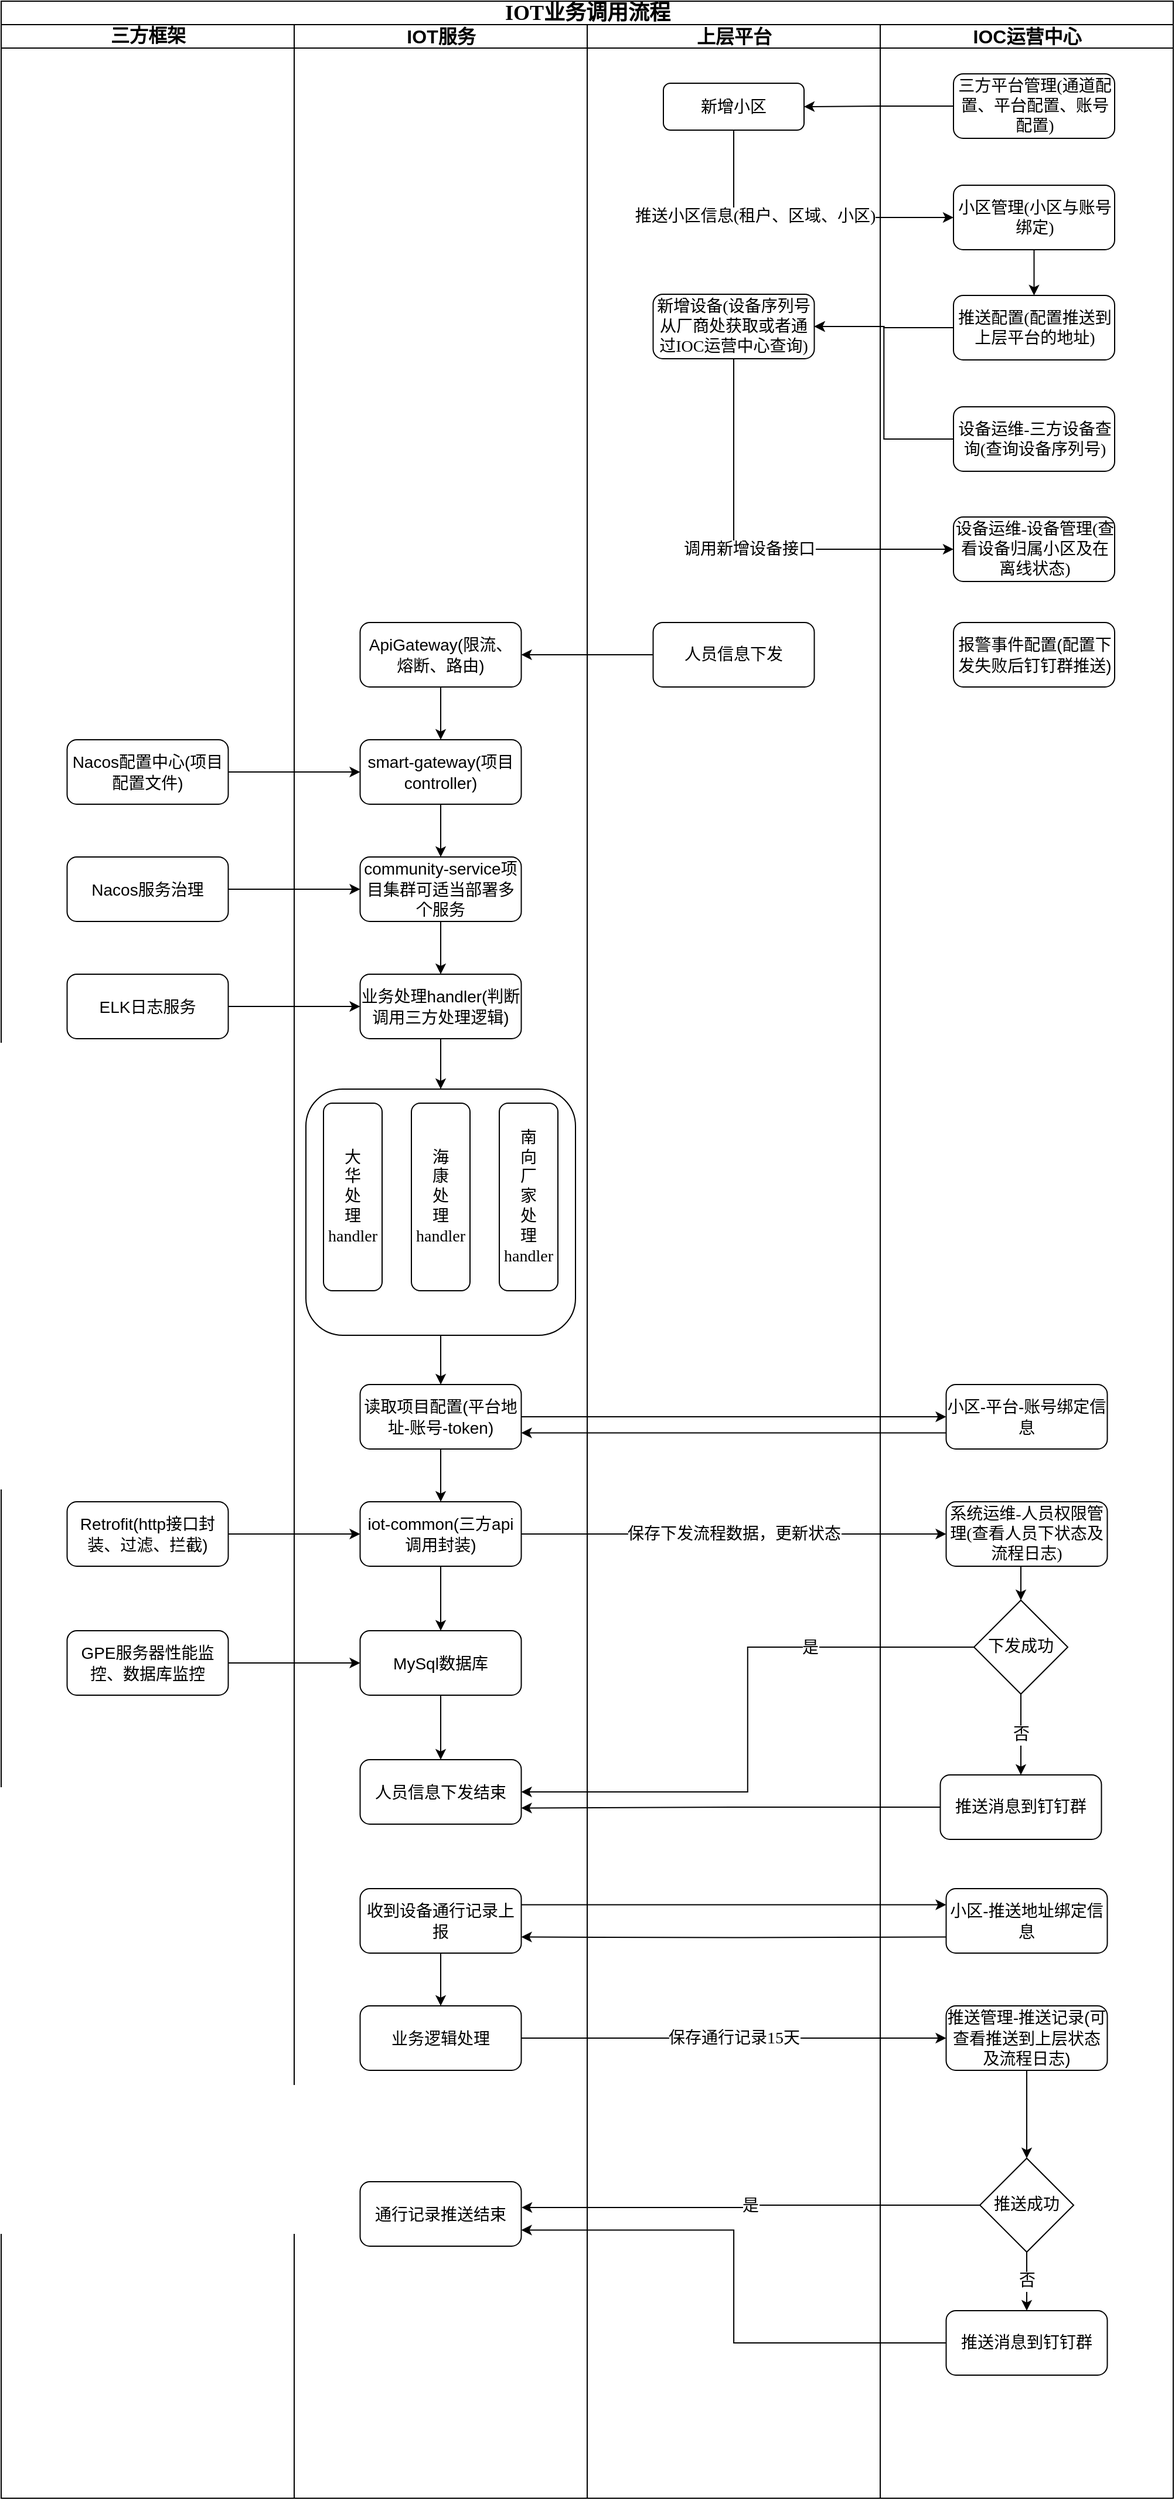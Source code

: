 <mxfile version="14.0.1" type="github">
  <diagram name="Page-1" id="74e2e168-ea6b-b213-b513-2b3c1d86103e">
    <mxGraphModel dx="1422" dy="762" grid="1" gridSize="10" guides="1" tooltips="1" connect="1" arrows="1" fold="1" page="1" pageScale="1" pageWidth="2336" pageHeight="1654" background="#ffffff" math="0" shadow="0">
      <root>
        <mxCell id="0" />
        <mxCell id="1" parent="0" />
        <mxCell id="77e6c97f196da883-1" value="IOT业务调用流程" style="swimlane;html=1;childLayout=stackLayout;startSize=20;rounded=0;shadow=0;labelBackgroundColor=none;strokeWidth=1;fontFamily=Verdana;fontSize=18;align=center;" parent="1" vertex="1">
          <mxGeometry x="700" y="210" width="1000" height="2130" as="geometry" />
        </mxCell>
        <mxCell id="77e6c97f196da883-2" value="&lt;p style=&quot;line-height: 130%; font-size: 16px;&quot;&gt;三方框架&lt;/p&gt;" style="swimlane;html=1;startSize=20;fontSize=16;spacingTop=0;" parent="77e6c97f196da883-1" vertex="1">
          <mxGeometry y="20" width="250" height="2110" as="geometry" />
        </mxCell>
        <mxCell id="bNdfU-L72hwFWAfvd1I2-42" value="&lt;span style=&quot;font-family: &amp;#34;helvetica&amp;#34;&quot;&gt;Nacos服务治理&lt;/span&gt;" style="rounded=1;whiteSpace=wrap;html=1;fontSize=14;glass=0;strokeWidth=1;shadow=0;fontFamily=Georgia;" vertex="1" parent="77e6c97f196da883-2">
          <mxGeometry x="56.25" y="710" width="137.5" height="55" as="geometry" />
        </mxCell>
        <mxCell id="bNdfU-L72hwFWAfvd1I2-44" value="&lt;span style=&quot;font-family: &amp;#34;helvetica&amp;#34;&quot;&gt;Nacos配置中心(项目配置文件)&lt;/span&gt;" style="rounded=1;whiteSpace=wrap;html=1;fontSize=14;glass=0;strokeWidth=1;shadow=0;fontFamily=Georgia;" vertex="1" parent="77e6c97f196da883-2">
          <mxGeometry x="56.25" y="610" width="137.5" height="55" as="geometry" />
        </mxCell>
        <mxCell id="bNdfU-L72hwFWAfvd1I2-54" value="&lt;span style=&quot;font-family: &amp;#34;helvetica&amp;#34;&quot;&gt;ELK日志服务&lt;/span&gt;" style="rounded=1;whiteSpace=wrap;html=1;fontSize=14;glass=0;strokeWidth=1;shadow=0;fontFamily=Georgia;" vertex="1" parent="77e6c97f196da883-2">
          <mxGeometry x="56.25" y="810" width="137.5" height="55" as="geometry" />
        </mxCell>
        <mxCell id="bNdfU-L72hwFWAfvd1I2-76" value="&lt;span style=&quot;font-family: &amp;#34;helvetica&amp;#34;&quot;&gt;Retrofit(http接口封装、过滤、拦截)&lt;/span&gt;" style="rounded=1;whiteSpace=wrap;html=1;fontSize=14;glass=0;strokeWidth=1;shadow=0;fontFamily=Georgia;" vertex="1" parent="77e6c97f196da883-2">
          <mxGeometry x="56.25" y="1260" width="137.5" height="55" as="geometry" />
        </mxCell>
        <mxCell id="bNdfU-L72hwFWAfvd1I2-175" value="&lt;span style=&quot;font-family: &amp;#34;helvetica&amp;#34;&quot;&gt;GPE服务器性能监控、数据库监控&lt;/span&gt;" style="rounded=1;whiteSpace=wrap;html=1;fontSize=14;glass=0;strokeWidth=1;shadow=0;fontFamily=Georgia;" vertex="1" parent="77e6c97f196da883-2">
          <mxGeometry x="56.25" y="1370" width="137.5" height="55" as="geometry" />
        </mxCell>
        <mxCell id="77e6c97f196da883-3" value="IOT服务" style="swimlane;html=1;startSize=20;fontSize=16;" parent="77e6c97f196da883-1" vertex="1">
          <mxGeometry x="250" y="20" width="250" height="2110" as="geometry" />
        </mxCell>
        <mxCell id="bNdfU-L72hwFWAfvd1I2-28" style="edgeStyle=orthogonalEdgeStyle;rounded=0;orthogonalLoop=1;jettySize=auto;html=1;exitX=0.5;exitY=1;exitDx=0;exitDy=0;entryX=0.5;entryY=0;entryDx=0;entryDy=0;fontFamily=Georgia;fontSize=18;" edge="1" parent="77e6c97f196da883-3" source="bNdfU-L72hwFWAfvd1I2-25" target="bNdfU-L72hwFWAfvd1I2-27">
          <mxGeometry relative="1" as="geometry" />
        </mxCell>
        <mxCell id="bNdfU-L72hwFWAfvd1I2-25" value="&lt;span style=&quot;font-family: &amp;#34;helvetica&amp;#34;&quot;&gt;ApiGateway(限流、熔断、路由)&lt;/span&gt;" style="rounded=1;whiteSpace=wrap;html=1;fontSize=14;glass=0;strokeWidth=1;shadow=0;fontFamily=Georgia;" vertex="1" parent="77e6c97f196da883-3">
          <mxGeometry x="56.25" y="510" width="137.5" height="55" as="geometry" />
        </mxCell>
        <mxCell id="bNdfU-L72hwFWAfvd1I2-41" style="edgeStyle=orthogonalEdgeStyle;rounded=0;orthogonalLoop=1;jettySize=auto;html=1;exitX=0.5;exitY=1;exitDx=0;exitDy=0;entryX=0.5;entryY=0;entryDx=0;entryDy=0;fontFamily=Georgia;fontSize=18;" edge="1" parent="77e6c97f196da883-3" source="bNdfU-L72hwFWAfvd1I2-27" target="bNdfU-L72hwFWAfvd1I2-40">
          <mxGeometry relative="1" as="geometry" />
        </mxCell>
        <mxCell id="bNdfU-L72hwFWAfvd1I2-27" value="&lt;span style=&quot;font-family: &amp;#34;helvetica&amp;#34;&quot;&gt;smart-gateway(项目controller)&lt;/span&gt;" style="rounded=1;whiteSpace=wrap;html=1;fontSize=14;glass=0;strokeWidth=1;shadow=0;fontFamily=Georgia;" vertex="1" parent="77e6c97f196da883-3">
          <mxGeometry x="56.25" y="610" width="137.5" height="55" as="geometry" />
        </mxCell>
        <mxCell id="bNdfU-L72hwFWAfvd1I2-53" style="edgeStyle=orthogonalEdgeStyle;rounded=0;orthogonalLoop=1;jettySize=auto;html=1;exitX=0.5;exitY=1;exitDx=0;exitDy=0;entryX=0.5;entryY=0;entryDx=0;entryDy=0;fontFamily=Georgia;fontSize=18;" edge="1" parent="77e6c97f196da883-3" source="bNdfU-L72hwFWAfvd1I2-40" target="bNdfU-L72hwFWAfvd1I2-52">
          <mxGeometry relative="1" as="geometry" />
        </mxCell>
        <mxCell id="bNdfU-L72hwFWAfvd1I2-40" value="&lt;span style=&quot;font-family: &amp;#34;helvetica&amp;#34;&quot;&gt;community-service项目集群可适当部署多个服务&lt;/span&gt;" style="rounded=1;whiteSpace=wrap;html=1;fontSize=14;glass=0;strokeWidth=1;shadow=0;fontFamily=Georgia;" vertex="1" parent="77e6c97f196da883-3">
          <mxGeometry x="56.25" y="710" width="137.5" height="55" as="geometry" />
        </mxCell>
        <mxCell id="bNdfU-L72hwFWAfvd1I2-60" style="edgeStyle=orthogonalEdgeStyle;rounded=0;orthogonalLoop=1;jettySize=auto;html=1;exitX=0.5;exitY=1;exitDx=0;exitDy=0;entryX=0.5;entryY=0;entryDx=0;entryDy=0;fontFamily=Georgia;fontSize=18;" edge="1" parent="77e6c97f196da883-3" source="bNdfU-L72hwFWAfvd1I2-52" target="bNdfU-L72hwFWAfvd1I2-56">
          <mxGeometry relative="1" as="geometry" />
        </mxCell>
        <mxCell id="bNdfU-L72hwFWAfvd1I2-52" value="&lt;span style=&quot;font-family: &amp;#34;helvetica&amp;#34;&quot;&gt;业务处理handler(判断调用三方处理逻辑)&lt;/span&gt;" style="rounded=1;whiteSpace=wrap;html=1;fontSize=14;glass=0;strokeWidth=1;shadow=0;fontFamily=Georgia;" vertex="1" parent="77e6c97f196da883-3">
          <mxGeometry x="56.25" y="810" width="137.5" height="55" as="geometry" />
        </mxCell>
        <mxCell id="bNdfU-L72hwFWAfvd1I2-75" style="edgeStyle=orthogonalEdgeStyle;rounded=0;orthogonalLoop=1;jettySize=auto;html=1;exitX=0.5;exitY=1;exitDx=0;exitDy=0;fontFamily=Georgia;fontSize=18;" edge="1" parent="77e6c97f196da883-3" source="bNdfU-L72hwFWAfvd1I2-56" target="bNdfU-L72hwFWAfvd1I2-74">
          <mxGeometry relative="1" as="geometry" />
        </mxCell>
        <mxCell id="bNdfU-L72hwFWAfvd1I2-56" value="" style="rounded=1;whiteSpace=wrap;html=1;fontSize=14;glass=0;strokeWidth=1;shadow=0;fontFamily=Georgia;" vertex="1" parent="77e6c97f196da883-3">
          <mxGeometry x="10" y="908" width="230" height="210" as="geometry" />
        </mxCell>
        <mxCell id="bNdfU-L72hwFWAfvd1I2-57" value="大&lt;br&gt;华&lt;br&gt;处&lt;br&gt;理handler" style="rounded=1;fontSize=14;glass=0;strokeWidth=1;shadow=0;fontFamily=Georgia;labelPosition=center;verticalLabelPosition=middle;align=center;verticalAlign=middle;html=1;whiteSpace=wrap;" vertex="1" parent="77e6c97f196da883-3">
          <mxGeometry x="25" y="920" width="50" height="160" as="geometry" />
        </mxCell>
        <mxCell id="bNdfU-L72hwFWAfvd1I2-58" value="海&lt;br&gt;康&lt;br&gt;处&lt;br&gt;理handler" style="rounded=1;fontSize=14;glass=0;strokeWidth=1;shadow=0;fontFamily=Georgia;labelPosition=center;verticalLabelPosition=middle;align=center;verticalAlign=middle;html=1;whiteSpace=wrap;" vertex="1" parent="77e6c97f196da883-3">
          <mxGeometry x="100" y="920" width="50" height="160" as="geometry" />
        </mxCell>
        <mxCell id="bNdfU-L72hwFWAfvd1I2-59" value="南&lt;br&gt;向&lt;br&gt;厂&lt;br&gt;家&lt;br&gt;处&lt;br&gt;理handler" style="rounded=1;fontSize=14;glass=0;strokeWidth=1;shadow=0;fontFamily=Georgia;labelPosition=center;verticalLabelPosition=middle;align=center;verticalAlign=middle;html=1;whiteSpace=wrap;" vertex="1" parent="77e6c97f196da883-3">
          <mxGeometry x="175" y="920" width="50" height="160" as="geometry" />
        </mxCell>
        <mxCell id="bNdfU-L72hwFWAfvd1I2-81" style="edgeStyle=orthogonalEdgeStyle;rounded=0;orthogonalLoop=1;jettySize=auto;html=1;exitX=0.5;exitY=1;exitDx=0;exitDy=0;entryX=0.5;entryY=0;entryDx=0;entryDy=0;fontFamily=Georgia;fontSize=18;" edge="1" parent="77e6c97f196da883-3" source="bNdfU-L72hwFWAfvd1I2-74" target="bNdfU-L72hwFWAfvd1I2-78">
          <mxGeometry relative="1" as="geometry" />
        </mxCell>
        <mxCell id="bNdfU-L72hwFWAfvd1I2-74" value="&lt;span style=&quot;font-family: &amp;#34;helvetica&amp;#34;&quot;&gt;读取项目配置(平台地址-账号-token)&lt;/span&gt;" style="rounded=1;whiteSpace=wrap;html=1;fontSize=14;glass=0;strokeWidth=1;shadow=0;fontFamily=Georgia;" vertex="1" parent="77e6c97f196da883-3">
          <mxGeometry x="56.25" y="1160" width="137.5" height="55" as="geometry" />
        </mxCell>
        <mxCell id="bNdfU-L72hwFWAfvd1I2-105" style="edgeStyle=orthogonalEdgeStyle;rounded=0;orthogonalLoop=1;jettySize=auto;html=1;exitX=0.5;exitY=1;exitDx=0;exitDy=0;entryX=0.5;entryY=0;entryDx=0;entryDy=0;fontFamily=Georgia;fontSize=18;" edge="1" parent="77e6c97f196da883-3" source="bNdfU-L72hwFWAfvd1I2-78" target="bNdfU-L72hwFWAfvd1I2-104">
          <mxGeometry relative="1" as="geometry" />
        </mxCell>
        <mxCell id="bNdfU-L72hwFWAfvd1I2-78" value="&lt;span style=&quot;font-family: &amp;#34;helvetica&amp;#34;&quot;&gt;iot-common(三方api调用封装)&lt;/span&gt;" style="rounded=1;whiteSpace=wrap;html=1;fontSize=14;glass=0;strokeWidth=1;shadow=0;fontFamily=Georgia;" vertex="1" parent="77e6c97f196da883-3">
          <mxGeometry x="56.25" y="1260" width="137.5" height="55" as="geometry" />
        </mxCell>
        <mxCell id="bNdfU-L72hwFWAfvd1I2-181" style="edgeStyle=orthogonalEdgeStyle;rounded=0;orthogonalLoop=1;jettySize=auto;html=1;exitX=0.5;exitY=1;exitDx=0;exitDy=0;entryX=0.5;entryY=0;entryDx=0;entryDy=0;fontFamily=Georgia;fontSize=14;" edge="1" parent="77e6c97f196da883-3" source="bNdfU-L72hwFWAfvd1I2-104" target="bNdfU-L72hwFWAfvd1I2-177">
          <mxGeometry relative="1" as="geometry" />
        </mxCell>
        <mxCell id="bNdfU-L72hwFWAfvd1I2-104" value="&lt;span style=&quot;font-family: &amp;#34;helvetica&amp;#34;&quot;&gt;MySql数据库&lt;/span&gt;" style="rounded=1;whiteSpace=wrap;html=1;fontSize=14;glass=0;strokeWidth=1;shadow=0;fontFamily=Georgia;" vertex="1" parent="77e6c97f196da883-3">
          <mxGeometry x="56.25" y="1370" width="137.5" height="55" as="geometry" />
        </mxCell>
        <mxCell id="bNdfU-L72hwFWAfvd1I2-177" value="&lt;span style=&quot;font-family: &amp;#34;helvetica&amp;#34;&quot;&gt;人员信息下发结束&lt;/span&gt;" style="rounded=1;whiteSpace=wrap;html=1;fontSize=14;glass=0;strokeWidth=1;shadow=0;fontFamily=Georgia;" vertex="1" parent="77e6c97f196da883-3">
          <mxGeometry x="56.25" y="1480" width="137.5" height="55" as="geometry" />
        </mxCell>
        <mxCell id="bNdfU-L72hwFWAfvd1I2-187" style="edgeStyle=orthogonalEdgeStyle;rounded=0;orthogonalLoop=1;jettySize=auto;html=1;exitX=0.5;exitY=1;exitDx=0;exitDy=0;entryX=0.5;entryY=0;entryDx=0;entryDy=0;fontFamily=Georgia;fontSize=14;" edge="1" parent="77e6c97f196da883-3" source="bNdfU-L72hwFWAfvd1I2-182" target="bNdfU-L72hwFWAfvd1I2-186">
          <mxGeometry relative="1" as="geometry" />
        </mxCell>
        <mxCell id="bNdfU-L72hwFWAfvd1I2-182" value="&lt;span style=&quot;font-family: &amp;#34;helvetica&amp;#34;&quot;&gt;收到设备通行记录上报&lt;/span&gt;" style="rounded=1;whiteSpace=wrap;html=1;fontSize=14;glass=0;strokeWidth=1;shadow=0;fontFamily=Georgia;" vertex="1" parent="77e6c97f196da883-3">
          <mxGeometry x="56.25" y="1590" width="137.5" height="55" as="geometry" />
        </mxCell>
        <mxCell id="bNdfU-L72hwFWAfvd1I2-186" value="&lt;span style=&quot;font-family: &amp;#34;helvetica&amp;#34;&quot;&gt;业务逻辑处理&lt;/span&gt;" style="rounded=1;whiteSpace=wrap;html=1;fontSize=14;glass=0;strokeWidth=1;shadow=0;fontFamily=Georgia;" vertex="1" parent="77e6c97f196da883-3">
          <mxGeometry x="56.25" y="1690" width="137.5" height="55" as="geometry" />
        </mxCell>
        <mxCell id="bNdfU-L72hwFWAfvd1I2-194" value="&lt;span style=&quot;font-family: &amp;#34;helvetica&amp;#34;&quot;&gt;通行记录推送结束&lt;/span&gt;" style="rounded=1;whiteSpace=wrap;html=1;fontSize=14;glass=0;strokeWidth=1;shadow=0;fontFamily=Georgia;" vertex="1" parent="77e6c97f196da883-3">
          <mxGeometry x="56.25" y="1840" width="137.5" height="55" as="geometry" />
        </mxCell>
        <mxCell id="77e6c97f196da883-4" value="上层平台" style="swimlane;html=1;startSize=20;fontSize=16;" parent="77e6c97f196da883-1" vertex="1">
          <mxGeometry x="500" y="20" width="250" height="2110" as="geometry" />
        </mxCell>
        <mxCell id="bNdfU-L72hwFWAfvd1I2-1" value="新增小区" style="rounded=1;whiteSpace=wrap;html=1;fontSize=14;glass=0;strokeWidth=1;shadow=0;" vertex="1" parent="77e6c97f196da883-4">
          <mxGeometry x="65" y="50" width="120" height="40" as="geometry" />
        </mxCell>
        <mxCell id="bNdfU-L72hwFWAfvd1I2-11" value="新增设备(设备序列号从厂商处获取或者通过IOC运营中心查询)" style="rounded=1;whiteSpace=wrap;html=1;fontSize=14;glass=0;strokeWidth=1;shadow=0;fontFamily=Georgia;" vertex="1" parent="77e6c97f196da883-4">
          <mxGeometry x="56.25" y="230" width="137.5" height="55" as="geometry" />
        </mxCell>
        <mxCell id="bNdfU-L72hwFWAfvd1I2-24" value="人员信息下发" style="rounded=1;whiteSpace=wrap;html=1;fontSize=14;glass=0;strokeWidth=1;shadow=0;fontFamily=Georgia;" vertex="1" parent="77e6c97f196da883-4">
          <mxGeometry x="56.25" y="510" width="137.5" height="55" as="geometry" />
        </mxCell>
        <mxCell id="bNdfU-L72hwFWAfvd1I2-5" style="edgeStyle=orthogonalEdgeStyle;rounded=0;orthogonalLoop=1;jettySize=auto;html=1;exitX=0;exitY=0.5;exitDx=0;exitDy=0;fontFamily=Georgia;fontSize=14;" edge="1" parent="77e6c97f196da883-1" source="bNdfU-L72hwFWAfvd1I2-2" target="bNdfU-L72hwFWAfvd1I2-1">
          <mxGeometry relative="1" as="geometry" />
        </mxCell>
        <mxCell id="bNdfU-L72hwFWAfvd1I2-7" style="edgeStyle=orthogonalEdgeStyle;rounded=0;orthogonalLoop=1;jettySize=auto;html=1;exitX=0.5;exitY=1;exitDx=0;exitDy=0;entryX=0;entryY=0.5;entryDx=0;entryDy=0;fontFamily=Georgia;fontSize=14;" edge="1" parent="77e6c97f196da883-1" source="bNdfU-L72hwFWAfvd1I2-1" target="bNdfU-L72hwFWAfvd1I2-6">
          <mxGeometry relative="1" as="geometry" />
        </mxCell>
        <mxCell id="bNdfU-L72hwFWAfvd1I2-8" value="推送小区信息(租户、区域、小区)" style="edgeLabel;html=1;align=center;verticalAlign=middle;resizable=0;points=[];fontSize=14;fontFamily=Georgia;" vertex="1" connectable="0" parent="bNdfU-L72hwFWAfvd1I2-7">
          <mxGeometry x="-0.302" y="2" relative="1" as="geometry">
            <mxPoint x="1" y="1" as="offset" />
          </mxGeometry>
        </mxCell>
        <mxCell id="bNdfU-L72hwFWAfvd1I2-12" style="edgeStyle=orthogonalEdgeStyle;rounded=0;orthogonalLoop=1;jettySize=auto;html=1;exitX=0;exitY=0.5;exitDx=0;exitDy=0;entryX=1;entryY=0.5;entryDx=0;entryDy=0;fontFamily=Georgia;fontSize=14;" edge="1" parent="77e6c97f196da883-1" source="bNdfU-L72hwFWAfvd1I2-9" target="bNdfU-L72hwFWAfvd1I2-11">
          <mxGeometry relative="1" as="geometry" />
        </mxCell>
        <mxCell id="bNdfU-L72hwFWAfvd1I2-14" style="edgeStyle=orthogonalEdgeStyle;rounded=0;orthogonalLoop=1;jettySize=auto;html=1;exitX=0;exitY=0.5;exitDx=0;exitDy=0;entryX=1;entryY=0.5;entryDx=0;entryDy=0;fontFamily=Georgia;fontSize=14;" edge="1" parent="77e6c97f196da883-1" source="bNdfU-L72hwFWAfvd1I2-13" target="bNdfU-L72hwFWAfvd1I2-11">
          <mxGeometry relative="1" as="geometry" />
        </mxCell>
        <mxCell id="bNdfU-L72hwFWAfvd1I2-16" value="调用新增设备接口" style="edgeStyle=orthogonalEdgeStyle;rounded=0;orthogonalLoop=1;jettySize=auto;html=1;exitX=0.5;exitY=1;exitDx=0;exitDy=0;entryX=0;entryY=0.5;entryDx=0;entryDy=0;fontFamily=Georgia;fontSize=14;" edge="1" parent="77e6c97f196da883-1" source="bNdfU-L72hwFWAfvd1I2-11" target="bNdfU-L72hwFWAfvd1I2-15">
          <mxGeometry relative="1" as="geometry" />
        </mxCell>
        <mxCell id="bNdfU-L72hwFWAfvd1I2-26" style="edgeStyle=orthogonalEdgeStyle;rounded=0;orthogonalLoop=1;jettySize=auto;html=1;exitX=0;exitY=0.5;exitDx=0;exitDy=0;entryX=1;entryY=0.5;entryDx=0;entryDy=0;fontFamily=Georgia;fontSize=14;" edge="1" parent="77e6c97f196da883-1" source="bNdfU-L72hwFWAfvd1I2-24" target="bNdfU-L72hwFWAfvd1I2-25">
          <mxGeometry relative="1" as="geometry" />
        </mxCell>
        <mxCell id="bNdfU-L72hwFWAfvd1I2-43" style="edgeStyle=orthogonalEdgeStyle;rounded=0;orthogonalLoop=1;jettySize=auto;html=1;exitX=1;exitY=0.5;exitDx=0;exitDy=0;entryX=0;entryY=0.5;entryDx=0;entryDy=0;fontFamily=Georgia;fontSize=18;" edge="1" parent="77e6c97f196da883-1" source="bNdfU-L72hwFWAfvd1I2-42" target="bNdfU-L72hwFWAfvd1I2-40">
          <mxGeometry relative="1" as="geometry" />
        </mxCell>
        <mxCell id="bNdfU-L72hwFWAfvd1I2-45" style="edgeStyle=orthogonalEdgeStyle;rounded=0;orthogonalLoop=1;jettySize=auto;html=1;exitX=1;exitY=0.5;exitDx=0;exitDy=0;entryX=0;entryY=0.5;entryDx=0;entryDy=0;fontFamily=Georgia;fontSize=18;" edge="1" parent="77e6c97f196da883-1" source="bNdfU-L72hwFWAfvd1I2-44" target="bNdfU-L72hwFWAfvd1I2-27">
          <mxGeometry relative="1" as="geometry" />
        </mxCell>
        <mxCell id="bNdfU-L72hwFWAfvd1I2-55" style="edgeStyle=orthogonalEdgeStyle;rounded=0;orthogonalLoop=1;jettySize=auto;html=1;exitX=1;exitY=0.5;exitDx=0;exitDy=0;entryX=0;entryY=0.5;entryDx=0;entryDy=0;fontFamily=Georgia;fontSize=18;" edge="1" parent="77e6c97f196da883-1" source="bNdfU-L72hwFWAfvd1I2-54" target="bNdfU-L72hwFWAfvd1I2-52">
          <mxGeometry relative="1" as="geometry" />
        </mxCell>
        <mxCell id="bNdfU-L72hwFWAfvd1I2-79" style="edgeStyle=orthogonalEdgeStyle;rounded=0;orthogonalLoop=1;jettySize=auto;html=1;exitX=1;exitY=0.5;exitDx=0;exitDy=0;fontFamily=Georgia;fontSize=18;" edge="1" parent="77e6c97f196da883-1" source="bNdfU-L72hwFWAfvd1I2-76" target="bNdfU-L72hwFWAfvd1I2-78">
          <mxGeometry relative="1" as="geometry" />
        </mxCell>
        <mxCell id="bNdfU-L72hwFWAfvd1I2-109" style="edgeStyle=orthogonalEdgeStyle;rounded=0;orthogonalLoop=1;jettySize=auto;html=1;exitX=1;exitY=0.5;exitDx=0;exitDy=0;entryX=0;entryY=0.5;entryDx=0;entryDy=0;fontFamily=Georgia;fontSize=18;" edge="1" parent="77e6c97f196da883-1" source="bNdfU-L72hwFWAfvd1I2-74" target="bNdfU-L72hwFWAfvd1I2-80">
          <mxGeometry relative="1" as="geometry" />
        </mxCell>
        <mxCell id="bNdfU-L72hwFWAfvd1I2-110" style="edgeStyle=orthogonalEdgeStyle;rounded=0;orthogonalLoop=1;jettySize=auto;html=1;exitX=0;exitY=0.75;exitDx=0;exitDy=0;entryX=1;entryY=0.75;entryDx=0;entryDy=0;fontFamily=Georgia;fontSize=18;" edge="1" parent="77e6c97f196da883-1" source="bNdfU-L72hwFWAfvd1I2-80" target="bNdfU-L72hwFWAfvd1I2-74">
          <mxGeometry relative="1" as="geometry" />
        </mxCell>
        <mxCell id="bNdfU-L72hwFWAfvd1I2-165" value="保存下发流程数据，更新状态" style="edgeStyle=orthogonalEdgeStyle;rounded=0;orthogonalLoop=1;jettySize=auto;html=1;exitX=1;exitY=0.5;exitDx=0;exitDy=0;entryX=0;entryY=0.5;entryDx=0;entryDy=0;fontFamily=Georgia;fontSize=14;" edge="1" parent="77e6c97f196da883-1" source="bNdfU-L72hwFWAfvd1I2-78" target="bNdfU-L72hwFWAfvd1I2-163">
          <mxGeometry relative="1" as="geometry">
            <Array as="points">
              <mxPoint x="630" y="1308" />
              <mxPoint x="630" y="1308" />
            </Array>
          </mxGeometry>
        </mxCell>
        <mxCell id="bNdfU-L72hwFWAfvd1I2-176" style="edgeStyle=orthogonalEdgeStyle;rounded=0;orthogonalLoop=1;jettySize=auto;html=1;exitX=1;exitY=0.5;exitDx=0;exitDy=0;entryX=0;entryY=0.5;entryDx=0;entryDy=0;fontFamily=Georgia;fontSize=14;" edge="1" parent="77e6c97f196da883-1" source="bNdfU-L72hwFWAfvd1I2-175" target="bNdfU-L72hwFWAfvd1I2-104">
          <mxGeometry relative="1" as="geometry" />
        </mxCell>
        <mxCell id="bNdfU-L72hwFWAfvd1I2-184" style="edgeStyle=orthogonalEdgeStyle;rounded=0;orthogonalLoop=1;jettySize=auto;html=1;exitX=1;exitY=0.25;exitDx=0;exitDy=0;entryX=0;entryY=0.25;entryDx=0;entryDy=0;fontFamily=Georgia;fontSize=14;" edge="1" parent="77e6c97f196da883-1" source="bNdfU-L72hwFWAfvd1I2-182">
          <mxGeometry relative="1" as="geometry">
            <mxPoint x="806.25" y="1623.75" as="targetPoint" />
          </mxGeometry>
        </mxCell>
        <mxCell id="bNdfU-L72hwFWAfvd1I2-185" style="edgeStyle=orthogonalEdgeStyle;rounded=0;orthogonalLoop=1;jettySize=auto;html=1;exitX=0;exitY=0.75;exitDx=0;exitDy=0;entryX=1;entryY=0.75;entryDx=0;entryDy=0;fontFamily=Georgia;fontSize=14;" edge="1" parent="77e6c97f196da883-1" target="bNdfU-L72hwFWAfvd1I2-182">
          <mxGeometry relative="1" as="geometry">
            <mxPoint x="806.25" y="1651.25" as="sourcePoint" />
          </mxGeometry>
        </mxCell>
        <mxCell id="bNdfU-L72hwFWAfvd1I2-191" value="&lt;font face=&quot;Tahoma&quot;&gt;保存通行记录15天&lt;/font&gt;" style="edgeStyle=orthogonalEdgeStyle;rounded=0;orthogonalLoop=1;jettySize=auto;html=1;exitX=1;exitY=0.5;exitDx=0;exitDy=0;entryX=0;entryY=0.5;entryDx=0;entryDy=0;fontFamily=Georgia;fontSize=14;" edge="1" parent="77e6c97f196da883-1" source="bNdfU-L72hwFWAfvd1I2-186" target="bNdfU-L72hwFWAfvd1I2-188">
          <mxGeometry relative="1" as="geometry" />
        </mxCell>
        <mxCell id="77e6c97f196da883-5" value="IOC运营中心" style="swimlane;html=1;startSize=20;fontSize=16;" parent="77e6c97f196da883-1" vertex="1">
          <mxGeometry x="750" y="20" width="250" height="2110" as="geometry" />
        </mxCell>
        <mxCell id="bNdfU-L72hwFWAfvd1I2-2" value="三方平台管理(通道配置、平台配置、账号配置)" style="rounded=1;whiteSpace=wrap;html=1;fontSize=14;glass=0;strokeWidth=1;shadow=0;fontFamily=Georgia;" vertex="1" parent="77e6c97f196da883-5">
          <mxGeometry x="62.5" y="42" width="137.5" height="55" as="geometry" />
        </mxCell>
        <mxCell id="bNdfU-L72hwFWAfvd1I2-10" style="edgeStyle=orthogonalEdgeStyle;rounded=0;orthogonalLoop=1;jettySize=auto;html=1;exitX=0.5;exitY=1;exitDx=0;exitDy=0;entryX=0.5;entryY=0;entryDx=0;entryDy=0;fontFamily=Georgia;fontSize=14;" edge="1" parent="77e6c97f196da883-5" source="bNdfU-L72hwFWAfvd1I2-6" target="bNdfU-L72hwFWAfvd1I2-9">
          <mxGeometry relative="1" as="geometry" />
        </mxCell>
        <mxCell id="bNdfU-L72hwFWAfvd1I2-6" value="小区管理(小区与账号绑定)" style="rounded=1;whiteSpace=wrap;html=1;fontSize=14;glass=0;strokeWidth=1;shadow=0;fontFamily=Georgia;" vertex="1" parent="77e6c97f196da883-5">
          <mxGeometry x="62.5" y="137" width="137.5" height="55" as="geometry" />
        </mxCell>
        <mxCell id="bNdfU-L72hwFWAfvd1I2-9" value="推送配置(配置推送到上层平台的地址)" style="rounded=1;whiteSpace=wrap;html=1;fontSize=14;glass=0;strokeWidth=1;shadow=0;fontFamily=Georgia;" vertex="1" parent="77e6c97f196da883-5">
          <mxGeometry x="62.5" y="231" width="137.5" height="55" as="geometry" />
        </mxCell>
        <mxCell id="bNdfU-L72hwFWAfvd1I2-13" value="设备运维-三方设备查询(查询设备序列号)" style="rounded=1;whiteSpace=wrap;html=1;fontSize=14;glass=0;strokeWidth=1;shadow=0;fontFamily=Georgia;" vertex="1" parent="77e6c97f196da883-5">
          <mxGeometry x="62.5" y="326" width="137.5" height="55" as="geometry" />
        </mxCell>
        <mxCell id="bNdfU-L72hwFWAfvd1I2-15" value="设备运维-设备管理(查看设备归属小区及在离线状态)" style="rounded=1;whiteSpace=wrap;html=1;fontSize=14;glass=0;strokeWidth=1;shadow=0;fontFamily=Georgia;" vertex="1" parent="77e6c97f196da883-5">
          <mxGeometry x="62.5" y="420" width="137.5" height="55" as="geometry" />
        </mxCell>
        <mxCell id="bNdfU-L72hwFWAfvd1I2-80" value="&lt;font face=&quot;helvetica&quot;&gt;小区-平台-账号绑定信息&lt;/font&gt;" style="rounded=1;whiteSpace=wrap;html=1;fontSize=14;glass=0;strokeWidth=1;shadow=0;fontFamily=Georgia;" vertex="1" parent="77e6c97f196da883-5">
          <mxGeometry x="56.25" y="1160" width="137.5" height="55" as="geometry" />
        </mxCell>
        <mxCell id="bNdfU-L72hwFWAfvd1I2-197" style="edgeStyle=orthogonalEdgeStyle;rounded=0;orthogonalLoop=1;jettySize=auto;html=1;exitX=0.5;exitY=1;exitDx=0;exitDy=0;entryX=0.5;entryY=0;entryDx=0;entryDy=0;fontFamily=Georgia;fontSize=14;" edge="1" parent="77e6c97f196da883-5" source="bNdfU-L72hwFWAfvd1I2-163" target="bNdfU-L72hwFWAfvd1I2-196">
          <mxGeometry relative="1" as="geometry" />
        </mxCell>
        <mxCell id="bNdfU-L72hwFWAfvd1I2-163" value="系统运维-人员权限管理(查看人员下状态及流程日志)" style="rounded=1;whiteSpace=wrap;html=1;fontSize=14;glass=0;strokeWidth=1;shadow=0;fontFamily=Georgia;" vertex="1" parent="77e6c97f196da883-5">
          <mxGeometry x="56.25" y="1260" width="137.5" height="55" as="geometry" />
        </mxCell>
        <mxCell id="bNdfU-L72hwFWAfvd1I2-164" value="&lt;font face=&quot;helvetica&quot;&gt;报警事件配置(配置下发失败后钉钉群推送)&lt;/font&gt;" style="rounded=1;whiteSpace=wrap;html=1;fontSize=14;glass=0;strokeWidth=1;shadow=0;fontFamily=Georgia;" vertex="1" parent="77e6c97f196da883-5">
          <mxGeometry x="62.5" y="510" width="137.5" height="55" as="geometry" />
        </mxCell>
        <mxCell id="bNdfU-L72hwFWAfvd1I2-169" value="推送消息到钉钉群" style="rounded=1;whiteSpace=wrap;html=1;fontSize=14;glass=0;strokeWidth=1;shadow=0;fontFamily=Georgia;" vertex="1" parent="77e6c97f196da883-5">
          <mxGeometry x="51.25" y="1493" width="137.5" height="55" as="geometry" />
        </mxCell>
        <mxCell id="bNdfU-L72hwFWAfvd1I2-204" style="edgeStyle=orthogonalEdgeStyle;rounded=0;orthogonalLoop=1;jettySize=auto;html=1;exitX=0.5;exitY=1;exitDx=0;exitDy=0;entryX=0.5;entryY=0;entryDx=0;entryDy=0;fontFamily=Georgia;fontSize=14;" edge="1" parent="77e6c97f196da883-5" source="bNdfU-L72hwFWAfvd1I2-188" target="bNdfU-L72hwFWAfvd1I2-203">
          <mxGeometry relative="1" as="geometry" />
        </mxCell>
        <mxCell id="bNdfU-L72hwFWAfvd1I2-188" value="&lt;font face=&quot;helvetica&quot;&gt;推送管理-推送记录(可查看推送到上层状态及流程日志)&lt;/font&gt;" style="rounded=1;whiteSpace=wrap;html=1;fontSize=14;glass=0;strokeWidth=1;shadow=0;fontFamily=Georgia;" vertex="1" parent="77e6c97f196da883-5">
          <mxGeometry x="56.25" y="1690" width="137.5" height="55" as="geometry" />
        </mxCell>
        <mxCell id="bNdfU-L72hwFWAfvd1I2-190" value="&lt;span style=&quot;font-family: &amp;#34;helvetica&amp;#34;&quot;&gt;小区-推送地址绑定信息&lt;/span&gt;" style="rounded=1;whiteSpace=wrap;html=1;fontSize=14;glass=0;strokeWidth=1;shadow=0;fontFamily=Georgia;" vertex="1" parent="77e6c97f196da883-5">
          <mxGeometry x="56.25" y="1590" width="137.5" height="55" as="geometry" />
        </mxCell>
        <mxCell id="bNdfU-L72hwFWAfvd1I2-193" value="推送消息到钉钉群" style="rounded=1;whiteSpace=wrap;html=1;fontSize=14;glass=0;strokeWidth=1;shadow=0;fontFamily=Georgia;" vertex="1" parent="77e6c97f196da883-5">
          <mxGeometry x="56.25" y="1950" width="137.5" height="55" as="geometry" />
        </mxCell>
        <mxCell id="bNdfU-L72hwFWAfvd1I2-201" value="否" style="edgeStyle=orthogonalEdgeStyle;rounded=0;orthogonalLoop=1;jettySize=auto;html=1;exitX=0.5;exitY=1;exitDx=0;exitDy=0;entryX=0.5;entryY=0;entryDx=0;entryDy=0;fontFamily=Georgia;fontSize=14;" edge="1" parent="77e6c97f196da883-5" source="bNdfU-L72hwFWAfvd1I2-196" target="bNdfU-L72hwFWAfvd1I2-169">
          <mxGeometry relative="1" as="geometry" />
        </mxCell>
        <mxCell id="bNdfU-L72hwFWAfvd1I2-196" value="下发成功" style="rhombus;whiteSpace=wrap;html=1;fontFamily=Georgia;fontSize=14;" vertex="1" parent="77e6c97f196da883-5">
          <mxGeometry x="80" y="1344" width="80" height="80" as="geometry" />
        </mxCell>
        <mxCell id="bNdfU-L72hwFWAfvd1I2-205" value="否" style="edgeStyle=orthogonalEdgeStyle;rounded=0;orthogonalLoop=1;jettySize=auto;html=1;exitX=0.5;exitY=1;exitDx=0;exitDy=0;entryX=0.5;entryY=0;entryDx=0;entryDy=0;fontFamily=Georgia;fontSize=14;" edge="1" parent="77e6c97f196da883-5" source="bNdfU-L72hwFWAfvd1I2-203" target="bNdfU-L72hwFWAfvd1I2-193">
          <mxGeometry relative="1" as="geometry" />
        </mxCell>
        <mxCell id="bNdfU-L72hwFWAfvd1I2-203" value="推送成功" style="rhombus;whiteSpace=wrap;html=1;fontFamily=Georgia;fontSize=14;" vertex="1" parent="77e6c97f196da883-5">
          <mxGeometry x="85" y="1820" width="80" height="80" as="geometry" />
        </mxCell>
        <mxCell id="bNdfU-L72hwFWAfvd1I2-198" style="edgeStyle=orthogonalEdgeStyle;rounded=0;orthogonalLoop=1;jettySize=auto;html=1;exitX=0;exitY=0.5;exitDx=0;exitDy=0;entryX=1;entryY=0.5;entryDx=0;entryDy=0;fontFamily=Georgia;fontSize=14;" edge="1" parent="77e6c97f196da883-1" source="bNdfU-L72hwFWAfvd1I2-196" target="bNdfU-L72hwFWAfvd1I2-177">
          <mxGeometry relative="1" as="geometry" />
        </mxCell>
        <mxCell id="bNdfU-L72hwFWAfvd1I2-199" value="是" style="edgeLabel;html=1;align=center;verticalAlign=middle;resizable=0;points=[];fontSize=14;fontFamily=Georgia;" vertex="1" connectable="0" parent="bNdfU-L72hwFWAfvd1I2-198">
          <mxGeometry x="-0.451" y="1" relative="1" as="geometry">
            <mxPoint as="offset" />
          </mxGeometry>
        </mxCell>
        <mxCell id="bNdfU-L72hwFWAfvd1I2-202" style="edgeStyle=orthogonalEdgeStyle;rounded=0;orthogonalLoop=1;jettySize=auto;html=1;exitX=0;exitY=0.5;exitDx=0;exitDy=0;entryX=1;entryY=0.75;entryDx=0;entryDy=0;fontFamily=Georgia;fontSize=14;" edge="1" parent="77e6c97f196da883-1" source="bNdfU-L72hwFWAfvd1I2-169" target="bNdfU-L72hwFWAfvd1I2-177">
          <mxGeometry relative="1" as="geometry" />
        </mxCell>
        <mxCell id="bNdfU-L72hwFWAfvd1I2-208" style="edgeStyle=orthogonalEdgeStyle;rounded=0;orthogonalLoop=1;jettySize=auto;html=1;exitX=0;exitY=0.5;exitDx=0;exitDy=0;entryX=1;entryY=0.75;entryDx=0;entryDy=0;fontFamily=Georgia;fontSize=14;" edge="1" parent="77e6c97f196da883-1" source="bNdfU-L72hwFWAfvd1I2-193" target="bNdfU-L72hwFWAfvd1I2-194">
          <mxGeometry relative="1" as="geometry" />
        </mxCell>
        <mxCell id="bNdfU-L72hwFWAfvd1I2-206" value="是" style="edgeStyle=orthogonalEdgeStyle;rounded=0;orthogonalLoop=1;jettySize=auto;html=1;exitX=0;exitY=0.5;exitDx=0;exitDy=0;fontFamily=Georgia;fontSize=14;entryX=1.002;entryY=0.4;entryDx=0;entryDy=0;entryPerimeter=0;" edge="1" parent="77e6c97f196da883-1" source="bNdfU-L72hwFWAfvd1I2-203" target="bNdfU-L72hwFWAfvd1I2-194">
          <mxGeometry relative="1" as="geometry">
            <mxPoint x="450" y="1880" as="targetPoint" />
          </mxGeometry>
        </mxCell>
      </root>
    </mxGraphModel>
  </diagram>
</mxfile>
